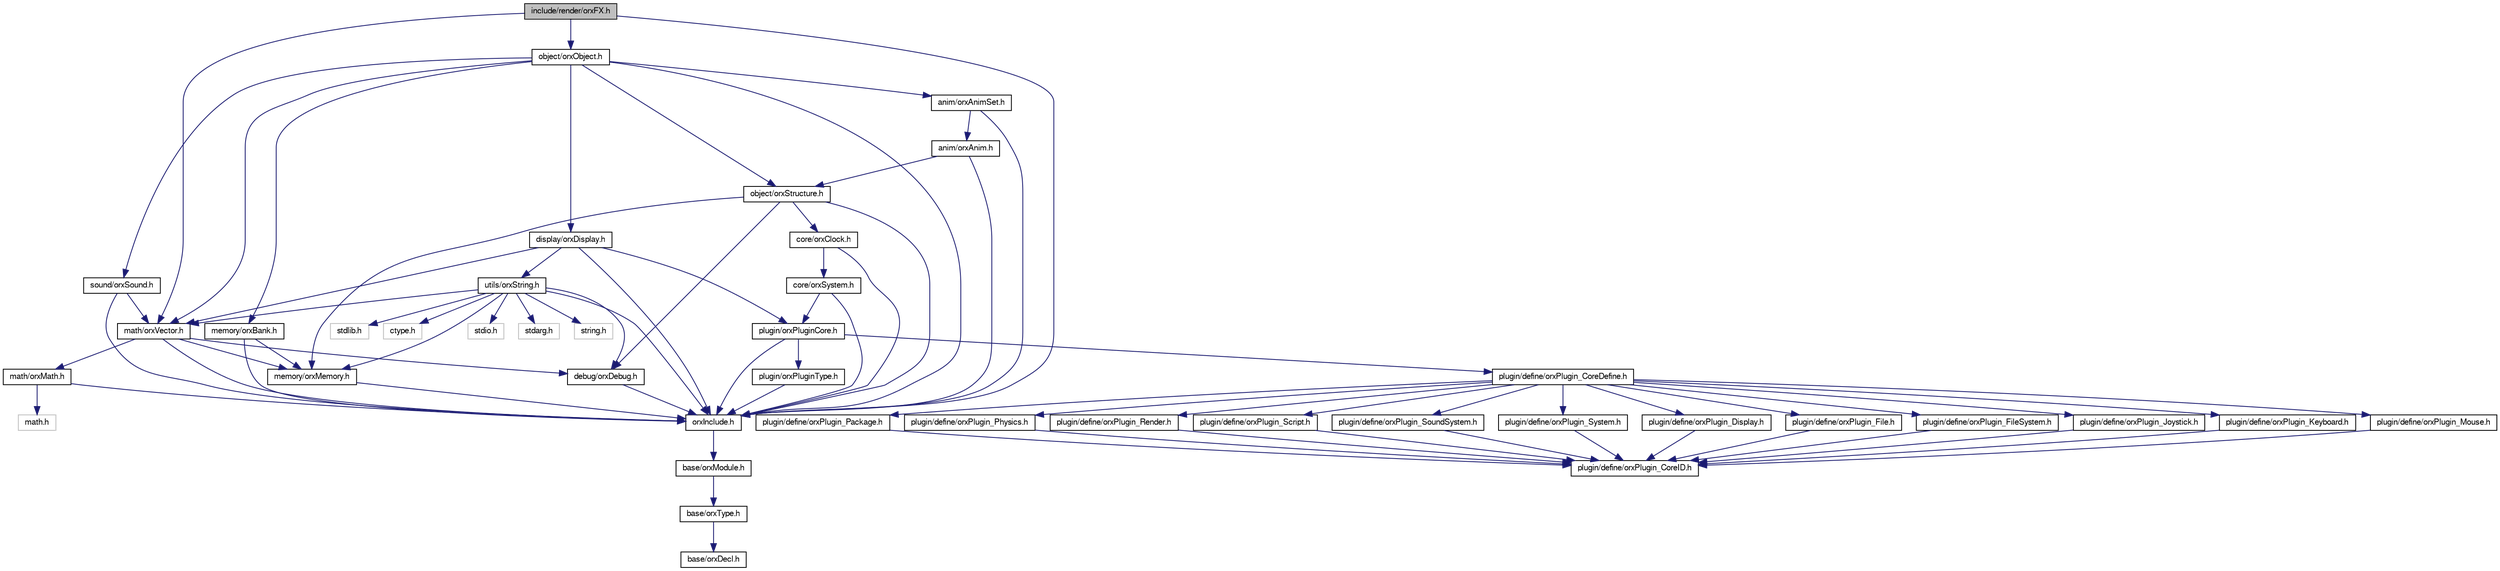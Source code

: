digraph G
{
  bgcolor="transparent";
  edge [fontname="FreeSans",fontsize=10,labelfontname="FreeSans",labelfontsize=10];
  node [fontname="FreeSans",fontsize=10,shape=record];
  Node1 [label="include/render/orxFX.h",height=0.2,width=0.4,color="black", fillcolor="grey75", style="filled" fontcolor="black"];
  Node1 -> Node2 [color="midnightblue",fontsize=10,style="solid",fontname="FreeSans"];
  Node2 [label="orxInclude.h",height=0.2,width=0.4,color="black",URL="$orx_include_8h.html"];
  Node2 -> Node3 [color="midnightblue",fontsize=10,style="solid",fontname="FreeSans"];
  Node3 [label="base/orxModule.h",height=0.2,width=0.4,color="black",URL="$orx_module_8h.html"];
  Node3 -> Node4 [color="midnightblue",fontsize=10,style="solid",fontname="FreeSans"];
  Node4 [label="base/orxType.h",height=0.2,width=0.4,color="black",URL="$orx_type_8h.html"];
  Node4 -> Node5 [color="midnightblue",fontsize=10,style="solid",fontname="FreeSans"];
  Node5 [label="base/orxDecl.h",height=0.2,width=0.4,color="black",URL="$orx_decl_8h.html"];
  Node1 -> Node6 [color="midnightblue",fontsize=10,style="solid",fontname="FreeSans"];
  Node6 [label="math/orxVector.h",height=0.2,width=0.4,color="black",URL="$orx_vector_8h.html"];
  Node6 -> Node2 [color="midnightblue",fontsize=10,style="solid",fontname="FreeSans"];
  Node6 -> Node7 [color="midnightblue",fontsize=10,style="solid",fontname="FreeSans"];
  Node7 [label="debug/orxDebug.h",height=0.2,width=0.4,color="black",URL="$orx_debug_8h.html"];
  Node7 -> Node2 [color="midnightblue",fontsize=10,style="solid",fontname="FreeSans"];
  Node6 -> Node8 [color="midnightblue",fontsize=10,style="solid",fontname="FreeSans"];
  Node8 [label="memory/orxMemory.h",height=0.2,width=0.4,color="black",URL="$orx_memory_8h.html"];
  Node8 -> Node2 [color="midnightblue",fontsize=10,style="solid",fontname="FreeSans"];
  Node6 -> Node9 [color="midnightblue",fontsize=10,style="solid",fontname="FreeSans"];
  Node9 [label="math/orxMath.h",height=0.2,width=0.4,color="black",URL="$orx_math_8h.html"];
  Node9 -> Node2 [color="midnightblue",fontsize=10,style="solid",fontname="FreeSans"];
  Node9 -> Node10 [color="midnightblue",fontsize=10,style="solid",fontname="FreeSans"];
  Node10 [label="math.h",height=0.2,width=0.4,color="grey75"];
  Node1 -> Node11 [color="midnightblue",fontsize=10,style="solid",fontname="FreeSans"];
  Node11 [label="object/orxObject.h",height=0.2,width=0.4,color="black",URL="$orx_object_8h.html"];
  Node11 -> Node2 [color="midnightblue",fontsize=10,style="solid",fontname="FreeSans"];
  Node11 -> Node12 [color="midnightblue",fontsize=10,style="solid",fontname="FreeSans"];
  Node12 [label="object/orxStructure.h",height=0.2,width=0.4,color="black",URL="$orx_structure_8h.html"];
  Node12 -> Node2 [color="midnightblue",fontsize=10,style="solid",fontname="FreeSans"];
  Node12 -> Node13 [color="midnightblue",fontsize=10,style="solid",fontname="FreeSans"];
  Node13 [label="core/orxClock.h",height=0.2,width=0.4,color="black",URL="$orx_clock_8h.html"];
  Node13 -> Node2 [color="midnightblue",fontsize=10,style="solid",fontname="FreeSans"];
  Node13 -> Node14 [color="midnightblue",fontsize=10,style="solid",fontname="FreeSans"];
  Node14 [label="core/orxSystem.h",height=0.2,width=0.4,color="black",URL="$orx_system_8h.html"];
  Node14 -> Node2 [color="midnightblue",fontsize=10,style="solid",fontname="FreeSans"];
  Node14 -> Node15 [color="midnightblue",fontsize=10,style="solid",fontname="FreeSans"];
  Node15 [label="plugin/orxPluginCore.h",height=0.2,width=0.4,color="black",URL="$orx_plugin_core_8h.html"];
  Node15 -> Node2 [color="midnightblue",fontsize=10,style="solid",fontname="FreeSans"];
  Node15 -> Node16 [color="midnightblue",fontsize=10,style="solid",fontname="FreeSans"];
  Node16 [label="plugin/orxPluginType.h",height=0.2,width=0.4,color="black",URL="$orx_plugin_type_8h.html"];
  Node16 -> Node2 [color="midnightblue",fontsize=10,style="solid",fontname="FreeSans"];
  Node15 -> Node17 [color="midnightblue",fontsize=10,style="solid",fontname="FreeSans"];
  Node17 [label="plugin/define/orxPlugin_CoreDefine.h",height=0.2,width=0.4,color="black",URL="$orx_plugin___core_define_8h.html"];
  Node17 -> Node18 [color="midnightblue",fontsize=10,style="solid",fontname="FreeSans"];
  Node18 [label="plugin/define/orxPlugin_Display.h",height=0.2,width=0.4,color="black",URL="$orx_plugin___display_8h.html"];
  Node18 -> Node19 [color="midnightblue",fontsize=10,style="solid",fontname="FreeSans"];
  Node19 [label="plugin/define/orxPlugin_CoreID.h",height=0.2,width=0.4,color="black",URL="$orx_plugin___core_i_d_8h.html"];
  Node17 -> Node20 [color="midnightblue",fontsize=10,style="solid",fontname="FreeSans"];
  Node20 [label="plugin/define/orxPlugin_File.h",height=0.2,width=0.4,color="black",URL="$orx_plugin___file_8h.html"];
  Node20 -> Node19 [color="midnightblue",fontsize=10,style="solid",fontname="FreeSans"];
  Node17 -> Node21 [color="midnightblue",fontsize=10,style="solid",fontname="FreeSans"];
  Node21 [label="plugin/define/orxPlugin_FileSystem.h",height=0.2,width=0.4,color="black",URL="$orx_plugin___file_system_8h.html"];
  Node21 -> Node19 [color="midnightblue",fontsize=10,style="solid",fontname="FreeSans"];
  Node17 -> Node22 [color="midnightblue",fontsize=10,style="solid",fontname="FreeSans"];
  Node22 [label="plugin/define/orxPlugin_Joystick.h",height=0.2,width=0.4,color="black",URL="$orx_plugin___joystick_8h.html"];
  Node22 -> Node19 [color="midnightblue",fontsize=10,style="solid",fontname="FreeSans"];
  Node17 -> Node23 [color="midnightblue",fontsize=10,style="solid",fontname="FreeSans"];
  Node23 [label="plugin/define/orxPlugin_Keyboard.h",height=0.2,width=0.4,color="black",URL="$orx_plugin___keyboard_8h.html"];
  Node23 -> Node19 [color="midnightblue",fontsize=10,style="solid",fontname="FreeSans"];
  Node17 -> Node24 [color="midnightblue",fontsize=10,style="solid",fontname="FreeSans"];
  Node24 [label="plugin/define/orxPlugin_Mouse.h",height=0.2,width=0.4,color="black",URL="$orx_plugin___mouse_8h.html"];
  Node24 -> Node19 [color="midnightblue",fontsize=10,style="solid",fontname="FreeSans"];
  Node17 -> Node25 [color="midnightblue",fontsize=10,style="solid",fontname="FreeSans"];
  Node25 [label="plugin/define/orxPlugin_Package.h",height=0.2,width=0.4,color="black",URL="$orx_plugin___package_8h.html"];
  Node25 -> Node19 [color="midnightblue",fontsize=10,style="solid",fontname="FreeSans"];
  Node17 -> Node26 [color="midnightblue",fontsize=10,style="solid",fontname="FreeSans"];
  Node26 [label="plugin/define/orxPlugin_Physics.h",height=0.2,width=0.4,color="black",URL="$orx_plugin___physics_8h.html"];
  Node26 -> Node19 [color="midnightblue",fontsize=10,style="solid",fontname="FreeSans"];
  Node17 -> Node27 [color="midnightblue",fontsize=10,style="solid",fontname="FreeSans"];
  Node27 [label="plugin/define/orxPlugin_Render.h",height=0.2,width=0.4,color="black",URL="$orx_plugin___render_8h.html"];
  Node27 -> Node19 [color="midnightblue",fontsize=10,style="solid",fontname="FreeSans"];
  Node17 -> Node28 [color="midnightblue",fontsize=10,style="solid",fontname="FreeSans"];
  Node28 [label="plugin/define/orxPlugin_Script.h",height=0.2,width=0.4,color="black",URL="$orx_plugin___script_8h.html"];
  Node28 -> Node19 [color="midnightblue",fontsize=10,style="solid",fontname="FreeSans"];
  Node17 -> Node29 [color="midnightblue",fontsize=10,style="solid",fontname="FreeSans"];
  Node29 [label="plugin/define/orxPlugin_SoundSystem.h",height=0.2,width=0.4,color="black",URL="$orx_plugin___sound_system_8h.html"];
  Node29 -> Node19 [color="midnightblue",fontsize=10,style="solid",fontname="FreeSans"];
  Node17 -> Node30 [color="midnightblue",fontsize=10,style="solid",fontname="FreeSans"];
  Node30 [label="plugin/define/orxPlugin_System.h",height=0.2,width=0.4,color="black",URL="$orx_plugin___system_8h.html"];
  Node30 -> Node19 [color="midnightblue",fontsize=10,style="solid",fontname="FreeSans"];
  Node12 -> Node7 [color="midnightblue",fontsize=10,style="solid",fontname="FreeSans"];
  Node12 -> Node8 [color="midnightblue",fontsize=10,style="solid",fontname="FreeSans"];
  Node11 -> Node31 [color="midnightblue",fontsize=10,style="solid",fontname="FreeSans"];
  Node31 [label="memory/orxBank.h",height=0.2,width=0.4,color="black",URL="$orx_bank_8h.html"];
  Node31 -> Node2 [color="midnightblue",fontsize=10,style="solid",fontname="FreeSans"];
  Node31 -> Node8 [color="midnightblue",fontsize=10,style="solid",fontname="FreeSans"];
  Node11 -> Node32 [color="midnightblue",fontsize=10,style="solid",fontname="FreeSans"];
  Node32 [label="anim/orxAnimSet.h",height=0.2,width=0.4,color="black",URL="$orx_anim_set_8h.html"];
  Node32 -> Node2 [color="midnightblue",fontsize=10,style="solid",fontname="FreeSans"];
  Node32 -> Node33 [color="midnightblue",fontsize=10,style="solid",fontname="FreeSans"];
  Node33 [label="anim/orxAnim.h",height=0.2,width=0.4,color="black",URL="$orx_anim_8h.html"];
  Node33 -> Node2 [color="midnightblue",fontsize=10,style="solid",fontname="FreeSans"];
  Node33 -> Node12 [color="midnightblue",fontsize=10,style="solid",fontname="FreeSans"];
  Node11 -> Node34 [color="midnightblue",fontsize=10,style="solid",fontname="FreeSans"];
  Node34 [label="display/orxDisplay.h",height=0.2,width=0.4,color="black",URL="$orx_display_8h.html"];
  Node34 -> Node2 [color="midnightblue",fontsize=10,style="solid",fontname="FreeSans"];
  Node34 -> Node15 [color="midnightblue",fontsize=10,style="solid",fontname="FreeSans"];
  Node34 -> Node6 [color="midnightblue",fontsize=10,style="solid",fontname="FreeSans"];
  Node34 -> Node35 [color="midnightblue",fontsize=10,style="solid",fontname="FreeSans"];
  Node35 [label="utils/orxString.h",height=0.2,width=0.4,color="black",URL="$orx_string_8h.html"];
  Node35 -> Node2 [color="midnightblue",fontsize=10,style="solid",fontname="FreeSans"];
  Node35 -> Node8 [color="midnightblue",fontsize=10,style="solid",fontname="FreeSans"];
  Node35 -> Node6 [color="midnightblue",fontsize=10,style="solid",fontname="FreeSans"];
  Node35 -> Node36 [color="midnightblue",fontsize=10,style="solid",fontname="FreeSans"];
  Node36 [label="stdio.h",height=0.2,width=0.4,color="grey75"];
  Node35 -> Node37 [color="midnightblue",fontsize=10,style="solid",fontname="FreeSans"];
  Node37 [label="stdarg.h",height=0.2,width=0.4,color="grey75"];
  Node35 -> Node38 [color="midnightblue",fontsize=10,style="solid",fontname="FreeSans"];
  Node38 [label="string.h",height=0.2,width=0.4,color="grey75"];
  Node35 -> Node39 [color="midnightblue",fontsize=10,style="solid",fontname="FreeSans"];
  Node39 [label="stdlib.h",height=0.2,width=0.4,color="grey75"];
  Node35 -> Node40 [color="midnightblue",fontsize=10,style="solid",fontname="FreeSans"];
  Node40 [label="ctype.h",height=0.2,width=0.4,color="grey75"];
  Node35 -> Node7 [color="midnightblue",fontsize=10,style="solid",fontname="FreeSans"];
  Node11 -> Node6 [color="midnightblue",fontsize=10,style="solid",fontname="FreeSans"];
  Node11 -> Node41 [color="midnightblue",fontsize=10,style="solid",fontname="FreeSans"];
  Node41 [label="sound/orxSound.h",height=0.2,width=0.4,color="black",URL="$orx_sound_8h.html"];
  Node41 -> Node2 [color="midnightblue",fontsize=10,style="solid",fontname="FreeSans"];
  Node41 -> Node6 [color="midnightblue",fontsize=10,style="solid",fontname="FreeSans"];
}
